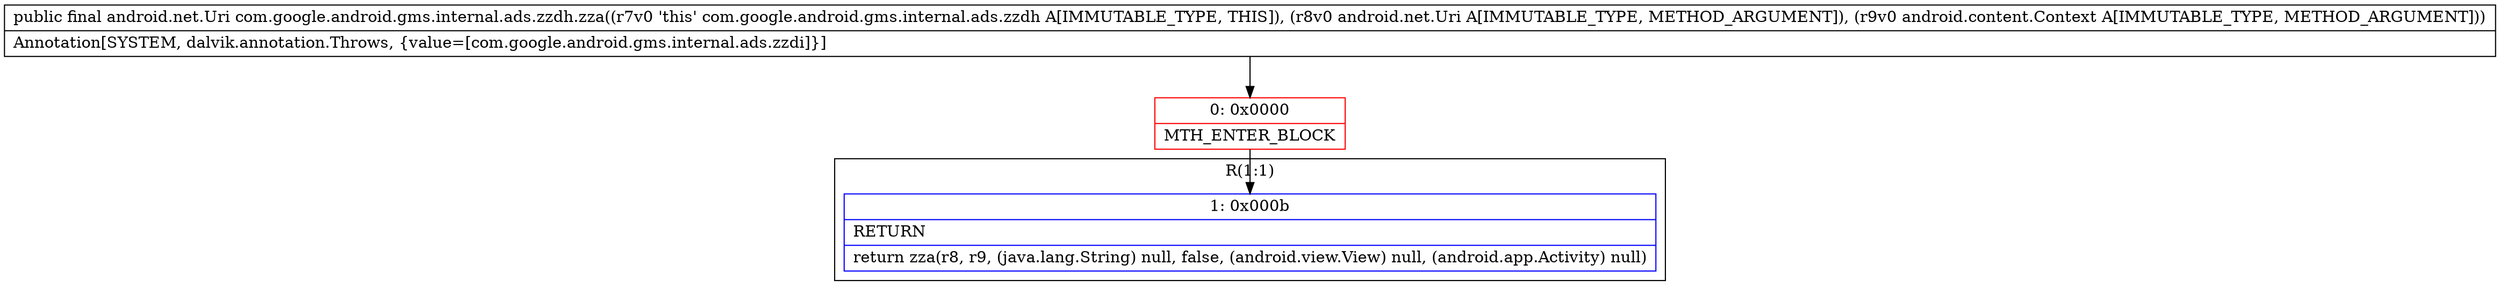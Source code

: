 digraph "CFG forcom.google.android.gms.internal.ads.zzdh.zza(Landroid\/net\/Uri;Landroid\/content\/Context;)Landroid\/net\/Uri;" {
subgraph cluster_Region_1488724839 {
label = "R(1:1)";
node [shape=record,color=blue];
Node_1 [shape=record,label="{1\:\ 0x000b|RETURN\l|return zza(r8, r9, (java.lang.String) null, false, (android.view.View) null, (android.app.Activity) null)\l}"];
}
Node_0 [shape=record,color=red,label="{0\:\ 0x0000|MTH_ENTER_BLOCK\l}"];
MethodNode[shape=record,label="{public final android.net.Uri com.google.android.gms.internal.ads.zzdh.zza((r7v0 'this' com.google.android.gms.internal.ads.zzdh A[IMMUTABLE_TYPE, THIS]), (r8v0 android.net.Uri A[IMMUTABLE_TYPE, METHOD_ARGUMENT]), (r9v0 android.content.Context A[IMMUTABLE_TYPE, METHOD_ARGUMENT]))  | Annotation[SYSTEM, dalvik.annotation.Throws, \{value=[com.google.android.gms.internal.ads.zzdi]\}]\l}"];
MethodNode -> Node_0;
Node_0 -> Node_1;
}

